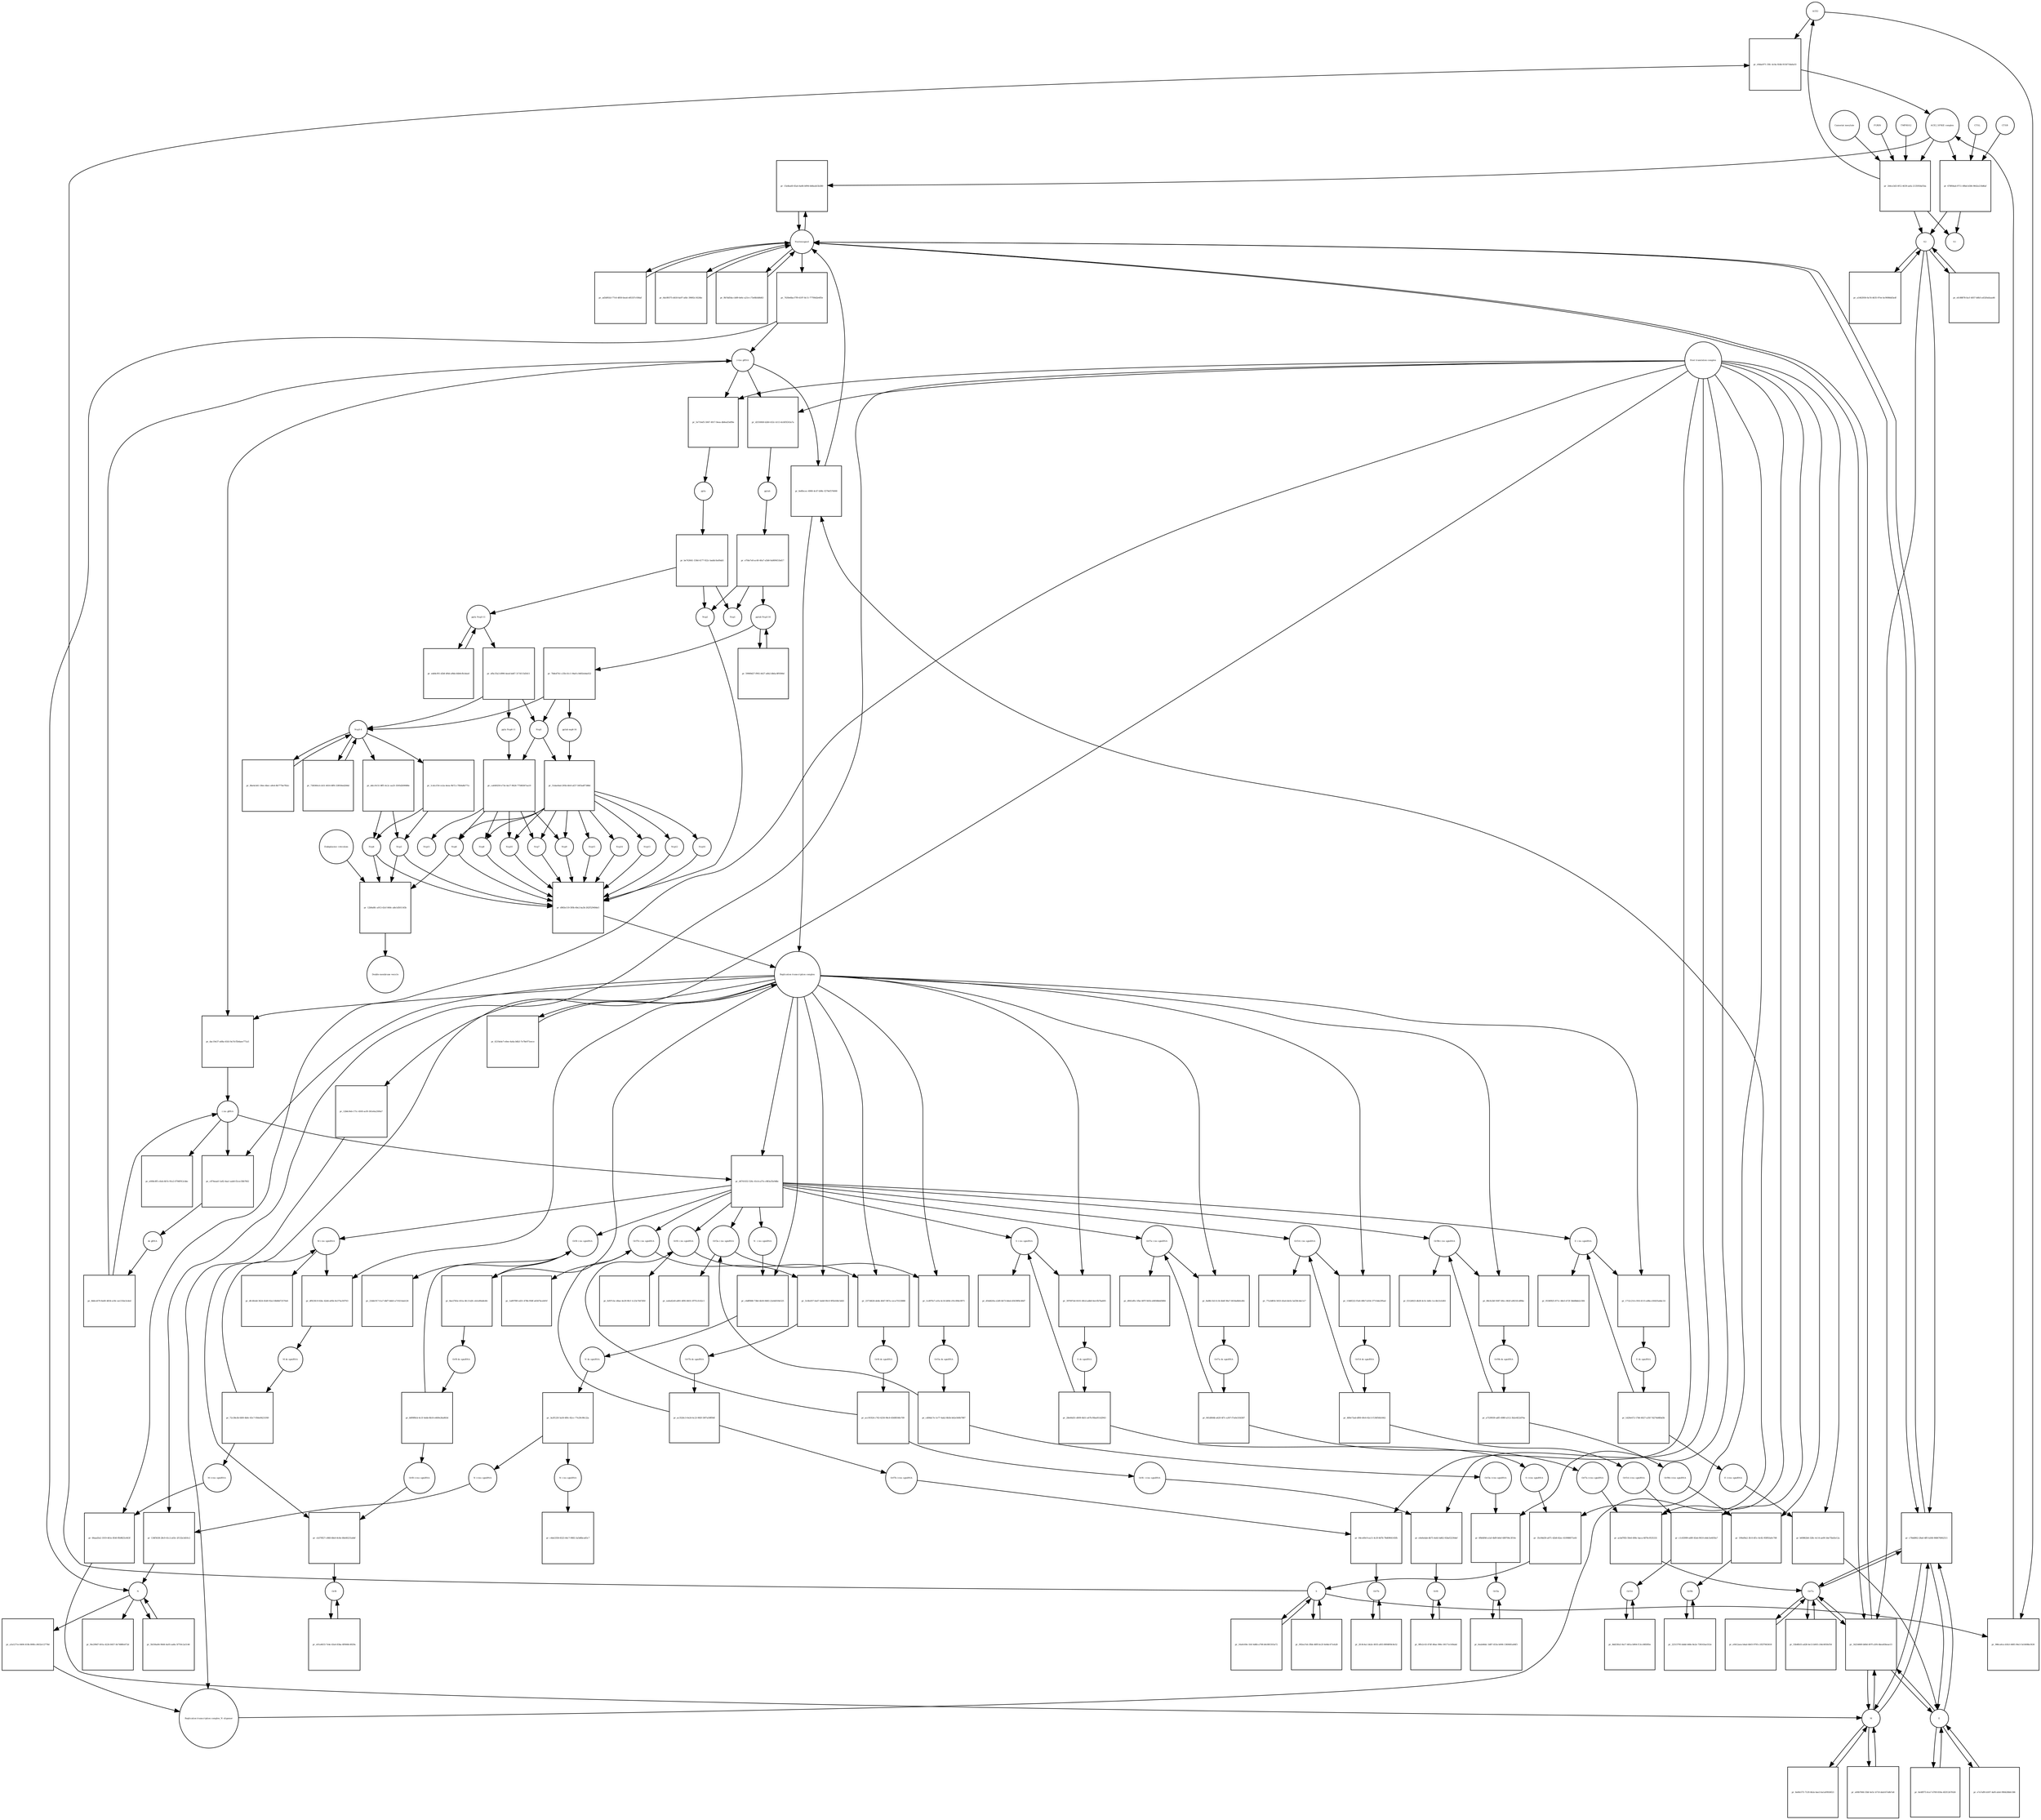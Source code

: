 strict digraph  {
ACE2 [annotation="", bipartite=0, cls=macromolecule, fontsize=4, label=ACE2, shape=circle];
"pr_e9dae971-35fc-4c0a-924b-9156718a6a53" [annotation="", bipartite=1, cls=process, fontsize=4, label="pr_e9dae971-35fc-4c0a-924b-9156718a6a53", shape=square];
"ACE2_SPIKE complex" [annotation="", bipartite=0, cls=complex, fontsize=4, label="ACE2_SPIKE complex", shape=circle];
S [annotation=urn_miriam_uniprot_P0DTC2, bipartite=0, cls=macromolecule, fontsize=4, label=S, shape=circle];
Nucleocapsid [annotation="urn_miriam_obo.go_GO%3A0019013", bipartite=0, cls=complex, fontsize=4, label=Nucleocapsid, shape=circle];
"pr_15e8ea6f-65a4-4a66-b994-6d6eafe5b380" [annotation="", bipartite=1, cls=process, fontsize=4, label="pr_15e8ea6f-65a4-4a66-b994-6d6eafe5b380", shape=square];
"pr_678f64ab-9711-49bd-b584-9642e218d6af" [annotation="", bipartite=1, cls=process, fontsize=4, label="pr_678f64ab-9711-49bd-b584-9642e218d6af", shape=square];
S2 [annotation=urn_miriam_interpro_IPR002552, bipartite=0, cls=macromolecule, fontsize=4, label=S2, shape=circle];
CTSB [annotation="", bipartite=0, cls=macromolecule, fontsize=4, label=CTSB, shape=circle];
CTSL [annotation="", bipartite=0, cls=macromolecule, fontsize=4, label=CTSL, shape=circle];
S1 [annotation=urn_miriam_interpro_IPR002551, bipartite=0, cls=macromolecule, fontsize=4, label=S1, shape=circle];
"pr_986ca6ca-b5b3-4485-94e3-5e5408bcf430" [annotation="", bipartite=1, cls=process, fontsize=4, label="pr_986ca6ca-b5b3-4485-94e3-5e5408bcf430", shape=square];
"pr_34254869-b68d-497f-a5f4-4bea83beae15" [annotation="", bipartite=1, cls=process, fontsize=4, label="pr_34254869-b68d-497f-a5f4-4bea83beae15", shape=square];
E [annotation=urn_miriam_uniprot_P0DTC4, bipartite=0, cls=macromolecule, fontsize=4, label=E, shape=circle];
M [annotation=urn_miriam_uniprot_P0DTC5, bipartite=0, cls=macromolecule, fontsize=4, label=M, shape=circle];
Orf7a [annotation=urn_miriam_uniprot_P0DTC7, bipartite=0, cls=macromolecule, fontsize=4, label=Orf7a, shape=circle];
"pr_7430e6ba-f7f9-4197-8c11-77700d2e6f5e" [annotation="", bipartite=1, cls=process, fontsize=4, label="pr_7430e6ba-f7f9-4197-8c11-77700d2e6f5e", shape=square];
"(+)ss gRNA" [annotation=urn_miriam_refseq_NC_045512, bipartite=0, cls="nucleic acid feature", fontsize=4, label="(+)ss gRNA", shape=circle];
N [annotation=urn_miriam_uniprot_P0DTC9, bipartite=0, cls="macromolecule multimer", fontsize=4, label=N, shape=circle];
"pr_ad3d91b3-77c6-4850-bea4-e85357c936af" [annotation="", bipartite=1, cls=process, fontsize=4, label="pr_ad3d91b3-77c6-4850-bea4-e85357c936af", shape=square];
"pr_6dc89375-d418-4a97-afdc-39692c1624bc" [annotation="", bipartite=1, cls=process, fontsize=4, label="pr_6dc89375-d418-4a97-afdc-39692c1624bc", shape=square];
"pr_f4e299d7-601a-4226-8457-0e7488fe472d" [annotation="", bipartite=1, cls=process, fontsize=4, label="pr_f4e299d7-601a-4226-8457-0e7488fe472d", shape=square];
"pr_5b556a84-90d4-4a05-aa8a-5f750c2a5146" [annotation="", bipartite=1, cls=process, fontsize=4, label="pr_5b556a84-90d4-4a05-aa8a-5f750c2a5146", shape=square];
"N (+)ss sgmRNA" [annotation=urn_miriam_ncbigene_43740575, bipartite=0, cls="nucleic acid feature", fontsize=4, label="N (+)ss sgmRNA", shape=circle];
"pr_134f5638-28c9-41c2-a03c-2f132e3d10c2" [annotation="", bipartite=1, cls=process, fontsize=4, label="pr_134f5638-28c9-41c2-a03c-2f132e3d10c2", shape=square];
"Host translation complex" [annotation="urn_miriam_obo.go_GO%3A0070992", bipartite=0, cls=complex, fontsize=4, label="Host translation complex", shape=circle];
"pr_9b7dd54a-cb89-4e6c-a21e-c73e8b5d8d43" [annotation="", bipartite=1, cls=process, fontsize=4, label="pr_9b7dd54a-cb89-4e6c-a21e-c73e8b5d8d43", shape=square];
"pr_244ce3d3-0f12-4639-aefa-2135950af1ba" [annotation="", bipartite=1, cls=process, fontsize=4, label="pr_244ce3d3-0f12-4639-aefa-2135950af1ba", shape=square];
FURIN [annotation="", bipartite=0, cls=macromolecule, fontsize=4, label=FURIN, shape=circle];
TMPRSS2 [annotation="", bipartite=0, cls=macromolecule, fontsize=4, label=TMPRSS2, shape=circle];
"Camostat mesylate" [annotation="urn_miriam_pubchem.compound_2536", bipartite=0, cls="simple chemical", fontsize=4, label="Camostat mesylate", shape=circle];
"pr_efc88878-facf-4057-b0b5-a4320afaaa46" [annotation="", bipartite=1, cls=process, fontsize=4, label="pr_efc88878-facf-4057-b0b5-a4320afaaa46", shape=square];
"Replication transcription complex_N oligomer" [annotation="", bipartite=0, cls=complex, fontsize=4, label="Replication transcription complex_N oligomer", shape=circle];
"pr_6e8fecec-4900-4c47-b98c-f279ef576000" [annotation="", bipartite=1, cls=process, fontsize=4, label="pr_6e8fecec-4900-4c47-b98c-f279ef576000", shape=square];
"Replication transcription complex" [annotation="", bipartite=0, cls=complex, fontsize=4, label="Replication transcription complex", shape=circle];
"pr_c78dd962-28a6-4fff-b268-968676062511" [annotation="", bipartite=1, cls=process, fontsize=4, label="pr_c78dd962-28a6-4fff-b268-968676062511", shape=square];
"pr_a1462936-0a7d-4635-97ee-bc9008dd3a4f" [annotation="", bipartite=1, cls=process, fontsize=4, label="pr_a1462936-0a7d-4635-97ee-bc9008dd3a4f", shape=square];
"pp1a Nsp3-11" [annotation=urn_miriam_uniprot_P0DTC1, bipartite=0, cls=macromolecule, fontsize=4, label="pp1a Nsp3-11", shape=circle];
"pr_efbc35a3-d990-4eed-bd47-317d115d3411" [annotation="", bipartite=1, cls=process, fontsize=4, label="pr_efbc35a3-d990-4eed-bd47-317d115d3411", shape=square];
"pp1a Nsp6-11" [annotation=urn_miriam_uniprot_P0DTC1, bipartite=0, cls=macromolecule, fontsize=4, label="pp1a Nsp6-11", shape=circle];
"Nsp3-4" [annotation="urn_miriam_ncbiprotein_YP_009725299|urn_miriam_ncbiprotein_YP_009725300", bipartite=0, cls=macromolecule, fontsize=4, label="Nsp3-4", shape=circle];
Nsp5 [annotation=urn_miriam_ncbiprotein_YP_009725301, bipartite=0, cls="macromolecule multimer", fontsize=4, label=Nsp5, shape=circle];
"Endoplasmic reticulum" [annotation="urn_miriam_obo.go_GO%3A0005783", bipartite=0, cls=complex, fontsize=4, label="Endoplasmic reticulum", shape=circle];
"pr_12b9a8fc-a913-43cf-840c-a8e1d501145b" [annotation="", bipartite=1, cls=process, fontsize=4, label="pr_12b9a8fc-a913-43cf-840c-a8e1d501145b", shape=square];
"Double-membrane vesicle" [annotation="urn_miriam_obo.go_GO%3A0039718", bipartite=0, cls=complex, fontsize=4, label="Double-membrane vesicle", shape=circle];
Nsp4 [annotation=urn_miriam_ncbiprotein_YP_009725300, bipartite=0, cls=macromolecule, fontsize=4, label=Nsp4, shape=circle];
Nsp3 [annotation=urn_miriam_ncbiprotein_YP_009725299, bipartite=0, cls=macromolecule, fontsize=4, label=Nsp3, shape=circle];
Nsp6 [annotation=urn_miriam_ncbiprotein_YP_009725302, bipartite=0, cls=macromolecule, fontsize=4, label=Nsp6, shape=circle];
"pr_edd4cf01-d2bf-4f6d-a9bb-64b9cfb1dea0" [annotation="", bipartite=1, cls=process, fontsize=4, label="pr_edd4cf01-d2bf-4f6d-a9bb-64b9cfb1dea0", shape=square];
"pr_8be4cb41-18ee-4bec-a9e4-8b777be7fb2c" [annotation="", bipartite=1, cls=process, fontsize=4, label="pr_8be4cb41-18ee-4bec-a9e4-8b777be7fb2c", shape=square];
"pp1ab Nsp3-16" [annotation=urn_miriam_uniprot_P0DTD1, bipartite=0, cls=macromolecule, fontsize=4, label="pp1ab Nsp3-16", shape=circle];
"pr_59969d27-f992-4427-a6b2-dbfac8f9306d" [annotation="", bipartite=1, cls=process, fontsize=4, label="pr_59969d27-f992-4427-a6b2-dbfac8f9306d", shape=square];
"pr_7b8e47b1-c25b-41c1-94a9-c9d02eb4a022" [annotation="", bipartite=1, cls=process, fontsize=4, label="pr_7b8e47b1-c25b-41c1-94a9-c9d02eb4a022", shape=square];
"pp1ab nsp6-16" [annotation=urn_miriam_uniprot_P0DTD1, bipartite=0, cls=macromolecule, fontsize=4, label="pp1ab nsp6-16", shape=circle];
"pr_8a6fe575-7129-4b2a-bae3-ba1af0926f23" [annotation="", bipartite=1, cls=process, fontsize=4, label="pr_8a6fe575-7129-4b2a-bae3-ba1af0926f23", shape=square];
"pr_6e4fff75-6ca7-4769-830a-4f2f12b7f426" [annotation="", bipartite=1, cls=process, fontsize=4, label="pr_6e4fff75-6ca7-4769-830a-4f2f12b7f426", shape=square];
"pr_092ea7eb-3fbb-48f9-bc2f-0e8dc471eb28" [annotation="", bipartite=1, cls=process, fontsize=4, label="pr_092ea7eb-3fbb-48f9-bc2f-0e8dc471eb28", shape=square];
"pr_a00b7066-55bf-4e5c-b710-dab167a8b7a8" [annotation="", bipartite=1, cls=process, fontsize=4, label="pr_a00b7066-55bf-4e5c-b710-dab167a8b7a8", shape=square];
"pr_e7a7aff6-b507-4af0-afa6-996428b0c586" [annotation="", bipartite=1, cls=process, fontsize=4, label="pr_e7a7aff6-b507-4af0-afa6-996428b0c586", shape=square];
"pr_16a0c69e-1fef-4d6b-a708-b0c881503a72" [annotation="", bipartite=1, cls=process, fontsize=4, label="pr_16a0c69e-1fef-4d6b-a708-b0c881503a72", shape=square];
"pr_e9412aea-b4ad-4b03-9795-c3f2f7663618" [annotation="", bipartite=1, cls=process, fontsize=4, label="pr_e9412aea-b4ad-4b03-9795-c3f2f7663618", shape=square];
Orf6 [annotation=urn_miriam_uniprot_P0DTC6, bipartite=0, cls=macromolecule, fontsize=4, label=Orf6, shape=circle];
"pr_9ffe2c43-47df-48ae-996c-00171e149abd" [annotation="", bipartite=1, cls=process, fontsize=4, label="pr_9ffe2c43-47df-48ae-996c-00171e149abd", shape=square];
Orf3a [annotation=urn_miriam_uniprot_P0DTC3, bipartite=0, cls=macromolecule, fontsize=4, label=Orf3a, shape=circle];
"pr_6eab46dc-3d87-453a-b006-1360681a84f3" [annotation="", bipartite=1, cls=process, fontsize=4, label="pr_6eab46dc-3d87-453a-b006-1360681a84f3", shape=square];
Orf8 [annotation=urn_miriam_uniprot_P0DTC8, bipartite=0, cls=macromolecule, fontsize=4, label=Orf8, shape=circle];
"pr_e01a4633-7e4e-43a4-83ba-4f9048c4929a" [annotation="", bipartite=1, cls=process, fontsize=4, label="pr_e01a4633-7e4e-43a4-83ba-4f9048c4929a", shape=square];
Orf9b [annotation=urn_miriam_uniprot_P0DTD2, bipartite=0, cls=macromolecule, fontsize=4, label=Orf9b, shape=circle];
"pr_22515795-bddd-448e-8e2e-738163ae552e" [annotation="", bipartite=1, cls=process, fontsize=4, label="pr_22515795-bddd-448e-8e2e-738163ae552e", shape=square];
Orf14 [annotation=urn_miriam_uniprot_P0DTD3, bipartite=0, cls=macromolecule, fontsize=4, label=Orf14, shape=circle];
"pr_8dd33fa5-9a17-481a-b904-f13cc885f85e" [annotation="", bipartite=1, cls=process, fontsize=4, label="pr_8dd33fa5-9a17-481a-b904-f13cc885f85e", shape=square];
Orf7b [annotation=urn_miriam_uniprot_P0DTD8, bipartite=0, cls=macromolecule, fontsize=4, label=Orf7b, shape=circle];
"pr_2fc8c4a1-bb2e-4935-af63-8894f69c8e52" [annotation="", bipartite=1, cls=process, fontsize=4, label="pr_2fc8c4a1-bb2e-4935-af63-8894f69c8e52", shape=square];
"pr_55b4fb55-ad28-4e13-b003-c9dc605fef54" [annotation="", bipartite=1, cls=process, fontsize=4, label="pr_55b4fb55-ad28-4e13-b003-c9dc605fef54", shape=square];
"M (+)ss sgmRNA" [annotation="", bipartite=0, cls="nucleic acid feature", fontsize=4, label="M (+)ss sgmRNA", shape=circle];
"pr_66aad3e2-1919-461e-854f-ffb9825c663f" [annotation="", bipartite=1, cls=process, fontsize=4, label="pr_66aad3e2-1919-461e-854f-ffb9825c663f", shape=square];
"E (+)ss sgmRNA" [annotation="", bipartite=0, cls="nucleic acid feature", fontsize=4, label="E (+)ss sgmRNA", shape=circle];
"pr_b69862b0-328c-4c14-ae09-3de75bd3e12a" [annotation="", bipartite=1, cls=process, fontsize=4, label="pr_b69862b0-328c-4c14-ae09-3de75bd3e12a", shape=square];
"S (+)ss sgmRNA" [annotation="", bipartite=0, cls="nucleic acid feature", fontsize=4, label="S (+)ss sgmRNA", shape=circle];
"pr_35c84d30-a871-42b8-82ec-610988071efd" [annotation="", bipartite=1, cls=process, fontsize=4, label="pr_35c84d30-a871-42b8-82ec-610988071efd", shape=square];
"Orf7a (+)ss sgmRNA" [annotation="", bipartite=0, cls="nucleic acid feature", fontsize=4, label="Orf7a (+)ss sgmRNA", shape=circle];
"pr_acbd7f83-59e6-496c-baca-4876c9535331" [annotation="", bipartite=1, cls=process, fontsize=4, label="pr_acbd7f83-59e6-496c-baca-4876c9535331", shape=square];
"Orf6  (+)ss sgmRNA" [annotation="", bipartite=0, cls="nucleic acid feature", fontsize=4, label="Orf6  (+)ss sgmRNA", shape=circle];
"pr_e4e6edab-db75-4eb5-bd62-92bef2230def" [annotation="", bipartite=1, cls=process, fontsize=4, label="pr_e4e6edab-db75-4eb5-bd62-92bef2230def", shape=square];
"Orf3a (+)ss sgmRNA" [annotation="", bipartite=0, cls="nucleic acid feature", fontsize=4, label="Orf3a (+)ss sgmRNA", shape=circle];
"pr_0fbfdf46-a1af-4bf9-b0ef-689706c3f10e" [annotation="", bipartite=1, cls=process, fontsize=4, label="pr_0fbfdf46-a1af-4bf9-b0ef-689706c3f10e", shape=square];
"Orf8 (+)ss sgmRNA" [annotation="", bipartite=0, cls="nucleic acid feature", fontsize=4, label="Orf8 (+)ss sgmRNA", shape=circle];
"pr_cb370f27-c868-48e0-8c8e-68e60231abbf" [annotation="", bipartite=1, cls=process, fontsize=4, label="pr_cb370f27-c868-48e0-8c8e-68e60231abbf", shape=square];
"Orf9b (+)ss sgmRNA" [annotation="", bipartite=0, cls="nucleic acid feature", fontsize=4, label="Orf9b (+)ss sgmRNA", shape=circle];
"pr_190ef8e2-3fc0-4f1c-8c82-95ff83a0c708" [annotation="", bipartite=1, cls=process, fontsize=4, label="pr_190ef8e2-3fc0-4f1c-8c82-95ff83a0c708", shape=square];
"Orf14 (+)ss sgmRNA" [annotation="", bipartite=0, cls="nucleic acid feature", fontsize=4, label="Orf14 (+)ss sgmRNA", shape=circle];
"pr_c1c83999-ed9f-45eb-9610-e6dc5e405fa7" [annotation="", bipartite=1, cls=process, fontsize=4, label="pr_c1c83999-ed9f-45eb-9610-e6dc5e405fa7", shape=square];
"Orf7b (+)ss sgmRNA" [annotation="", bipartite=0, cls="nucleic acid feature", fontsize=4, label="Orf7b (+)ss sgmRNA", shape=circle];
"pr_04ce49c9-ea11-4c3f-8d7b-78d6964145fb" [annotation="", bipartite=1, cls=process, fontsize=4, label="pr_04ce49c9-ea11-4c3f-8d7b-78d6964145fb", shape=square];
"(-)ss gRNA" [annotation=urn_miriam_refseq_NC_045512, bipartite=0, cls="nucleic acid feature", fontsize=4, label="(-)ss gRNA", shape=circle];
"pr_e008c8f5-c6eb-4b7e-91e2-0794f912cbbc" [annotation="", bipartite=1, cls=process, fontsize=4, label="pr_e008c8f5-c6eb-4b7e-91e2-0794f912cbbc", shape=square];
"pr_a3a1271e-6406-410b-800b-c8632e12778d" [annotation="", bipartite=1, cls=process, fontsize=4, label="pr_a3a1271e-6406-410b-800b-c8632e12778d", shape=square];
"pr_dac19e37-a68a-41b5-9a7d-f5b4aee771a5" [annotation="", bipartite=1, cls=process, fontsize=4, label="pr_dac19e37-a68a-41b5-9a7d-f5b4aee771a5", shape=square];
"M (-)ss sgmRNA" [annotation=urn_miriam_ncbigene_43740571, bipartite=0, cls="nucleic acid feature", fontsize=4, label="M (-)ss sgmRNA", shape=circle];
"pr_dfc4fedd-3624-45d0-92a3-8b68d72570e6" [annotation="", bipartite=1, cls=process, fontsize=4, label="pr_dfc4fedd-3624-45d0-92a3-8b68d72570e6", shape=square];
"E (-)ss sgmRNA" [annotation=urn_miriam_ncbigene_43740570, bipartite=0, cls="nucleic acid feature", fontsize=4, label="E (-)ss sgmRNA", shape=circle];
"pr_0536f825-871c-48e5-b72f-3bb8bbb2c584" [annotation="", bipartite=1, cls=process, fontsize=4, label="pr_0536f825-871c-48e5-b72f-3bb8bbb2c584", shape=square];
"S (-)ss sgmRNA" [annotation="", bipartite=0, cls="nucleic acid feature", fontsize=4, label="S (-)ss sgmRNA", shape=circle];
"pr_d54d420a-e2d9-4b73-b6ed-d5639f8c48d7" [annotation="", bipartite=1, cls=process, fontsize=4, label="pr_d54d420a-e2d9-4b73-b6ed-d5639f8c48d7", shape=square];
"Orf7a (-)ss sgmRNA" [annotation="", bipartite=0, cls="nucleic acid feature", fontsize=4, label="Orf7a (-)ss sgmRNA", shape=circle];
"pr_d941effe-1fbe-487f-9d1b-e6858b6d5884" [annotation="", bipartite=1, cls=process, fontsize=4, label="pr_d941effe-1fbe-487f-9d1b-e6858b6d5884", shape=square];
"Orf6 (-)ss sgmRNA" [annotation="", bipartite=0, cls="nucleic acid feature", fontsize=4, label="Orf6 (-)ss sgmRNA", shape=circle];
"pr_fef07cbc-d0ae-4e29-9fcf-1c23e7447d50" [annotation="", bipartite=1, cls=process, fontsize=4, label="pr_fef07cbc-d0ae-4e29-9fcf-1c23e7447d50", shape=square];
"Orf3a (-)ss sgmRNA" [annotation="", bipartite=0, cls="nucleic acid feature", fontsize=4, label="Orf3a (-)ss sgmRNA", shape=circle];
"pr_ea6a42e8-a801-4f85-8455-3f7f1cfc62c1" [annotation="", bipartite=1, cls=process, fontsize=4, label="pr_ea6a42e8-a801-4f85-8455-3f7f1cfc62c1", shape=square];
"Orf8 (-)ss sgmRNA" [annotation="", bipartite=0, cls="nucleic acid feature", fontsize=4, label="Orf8 (-)ss sgmRNA", shape=circle];
"pr_23ddc917-fca7-4bf7-bbb5-a719214ab126" [annotation="", bipartite=1, cls=process, fontsize=4, label="pr_23ddc917-fca7-4bf7-bbb5-a719214ab126", shape=square];
"Orf9b (-)ss sgmRNA" [annotation="", bipartite=0, cls="nucleic acid feature", fontsize=4, label="Orf9b (-)ss sgmRNA", shape=circle];
"pr_f212d023-db28-4c5c-b4fe-1cc4b13cb361" [annotation="", bipartite=1, cls=process, fontsize=4, label="pr_f212d023-db28-4c5c-b4fe-1cc4b13cb361", shape=square];
"Orf14 (-)ss sgmRNA" [annotation="", bipartite=0, cls="nucleic acid feature", fontsize=4, label="Orf14 (-)ss sgmRNA", shape=circle];
"pr_77a3d854-5833-43a4-bb1b-5af28c4dc1e7" [annotation="", bipartite=1, cls=process, fontsize=4, label="pr_77a3d854-5833-43a4-bb1b-5af28c4dc1e7", shape=square];
"Orf7b (-)ss sgmRNA" [annotation="", bipartite=0, cls="nucleic acid feature", fontsize=4, label="Orf7b (-)ss sgmRNA", shape=circle];
"pr_1a897f8f-ed31-478b-958f-a8347bceb91f" [annotation="", bipartite=1, cls=process, fontsize=4, label="pr_1a897f8f-ed31-478b-958f-a8347bceb91f", shape=square];
"pr_c874eaa0-1a82-4aa1-aab0-f2cec58b7062" [annotation="", bipartite=1, cls=process, fontsize=4, label="pr_c874eaa0-1a82-4aa1-aab0-f2cec58b7062", shape=square];
"ds gRNA" [annotation=urn_miriam_refseq_NC_045512, bipartite=0, cls="nucleic acid feature", fontsize=4, label="ds gRNA", shape=circle];
"pr_df923fc9-02bc-42d4-a85b-0e375a35f763" [annotation="", bipartite=1, cls=process, fontsize=4, label="pr_df923fc9-02bc-42d4-a85b-0e375a35f763", shape=square];
"M ds sgmRNA" [annotation="", bipartite=0, cls="nucleic acid feature", fontsize=4, label="M ds sgmRNA", shape=circle];
"pr_1712c214-c916-4115-a08a-e56435abbc14" [annotation="", bipartite=1, cls=process, fontsize=4, label="pr_1712c214-c916-4115-a08a-e56435abbc14", shape=square];
"E ds sgmRNA" [annotation="", bipartite=0, cls="nucleic acid feature", fontsize=4, label="E ds sgmRNA", shape=circle];
"pr_397697a6-8101-49cd-adb8-0ee1fb7ba605" [annotation="", bipartite=1, cls=process, fontsize=4, label="pr_397697a6-8101-49cd-adb8-0ee1fb7ba605", shape=square];
"S ds sgmRNA" [annotation="", bipartite=0, cls="nucleic acid feature", fontsize=4, label="S ds sgmRNA", shape=circle];
"pr_8a88c1b3-fc34-4b4f-96e7-6034a8b0cd0c" [annotation="", bipartite=1, cls=process, fontsize=4, label="pr_8a88c1b3-fc34-4b4f-96e7-6034a8b0cd0c", shape=square];
"Orf7a ds sgmRNA" [annotation="", bipartite=0, cls="nucleic acid feature", fontsize=4, label="Orf7a ds sgmRNA", shape=circle];
"pr_23734626-de8e-4647-967a-ceca75533888" [annotation="", bipartite=1, cls=process, fontsize=4, label="pr_23734626-de8e-4647-967a-ceca75533888", shape=square];
"Orf6 ds sgmRNA" [annotation="", bipartite=0, cls="nucleic acid feature", fontsize=4, label="Orf6 ds sgmRNA", shape=circle];
"pr_1cd97fe7-a1fa-4c16-bf64-c91c094c0971" [annotation="", bipartite=1, cls=process, fontsize=4, label="pr_1cd97fe7-a1fa-4c16-bf64-c91c094c0971", shape=square];
"Orf3a ds sgmRNA" [annotation="", bipartite=0, cls="nucleic acid feature", fontsize=4, label="Orf3a ds sgmRNA", shape=circle];
"pr_8ae27b5e-451a-4fc3-b2fc-eb1e80a8e4fc" [annotation="", bipartite=1, cls=process, fontsize=4, label="pr_8ae27b5e-451a-4fc3-b2fc-eb1e80a8e4fc", shape=square];
"Orf8 ds sgmRNA" [annotation="", bipartite=0, cls="nucleic acid feature", fontsize=4, label="Orf8 ds sgmRNA", shape=circle];
"pr_88cfe2bf-9387-49cc-862f-a9631fcdf8bc" [annotation="", bipartite=1, cls=process, fontsize=4, label="pr_88cfe2bf-9387-49cc-862f-a9631fcdf8bc", shape=square];
"Orf9b ds sgmRNA" [annotation="", bipartite=0, cls="nucleic acid feature", fontsize=4, label="Orf9b ds sgmRNA", shape=circle];
"pr_1546f222-f5e6-49b7-b354-377c6de295ad" [annotation="", bipartite=1, cls=process, fontsize=4, label="pr_1546f222-f5e6-49b7-b354-377c6de295ad", shape=square];
"Orf14 ds sgmRNA" [annotation="", bipartite=0, cls="nucleic acid feature", fontsize=4, label="Orf14 ds sgmRNA", shape=circle];
"pr_3c4fa937-6a67-4eb8-90c0-9f5b168c5d43" [annotation="", bipartite=1, cls=process, fontsize=4, label="pr_3c4fa937-6a67-4eb8-90c0-9f5b168c5d43", shape=square];
"Orf7b ds sgmRNA" [annotation="", bipartite=0, cls="nucleic acid feature", fontsize=4, label="Orf7b ds sgmRNA", shape=circle];
"pr_8ddce670-8a60-4834-a18c-ea131be3cded" [annotation="", bipartite=1, cls=process, fontsize=4, label="pr_8ddce670-8a60-4834-a18c-ea131be3cded", shape=square];
"pr_72c38e3b-fd00-4b0c-83c7-956e06231f49" [annotation="", bipartite=1, cls=process, fontsize=4, label="pr_72c38e3b-fd00-4b0c-83c7-956e06231f49", shape=square];
"pr_1d20e472-17b6-4027-a35f-7d274d4fbd3b" [annotation="", bipartite=1, cls=process, fontsize=4, label="pr_1d20e472-17b6-4027-a35f-7d274d4fbd3b", shape=square];
"pr_28e66d31-d009-4b51-a67b-f6ba051d2943" [annotation="", bipartite=1, cls=process, fontsize=4, label="pr_28e66d31-d009-4b51-a67b-f6ba051d2943", shape=square];
"pr_061d844b-a620-4f7c-a307-f7a0e31fd387" [annotation="", bipartite=1, cls=process, fontsize=4, label="pr_061d844b-a620-4f7c-a307-f7a0e31fd387", shape=square];
"pr_acc91924-c743-4250-96c8-4568934fe709" [annotation="", bipartite=1, cls=process, fontsize=4, label="pr_acc91924-c743-4250-96c8-4568934fe709", shape=square];
"pr_cd04dc7e-1e77-4ab2-8b5b-b62e560b7987" [annotation="", bipartite=1, cls=process, fontsize=4, label="pr_cd04dc7e-1e77-4ab2-8b5b-b62e560b7987", shape=square];
"pr_b899f8cb-4c1f-4ebb-8b16-e669e26a863d" [annotation="", bipartite=1, cls=process, fontsize=4, label="pr_b899f8cb-4c1f-4ebb-8b16-e669e26a863d", shape=square];
"pr_a7539939-adf5-4980-a512-3b2e4f22d76a" [annotation="", bipartite=1, cls=process, fontsize=4, label="pr_a7539939-adf5-4980-a512-3b2e4f22d76a", shape=square];
"pr_480e73ad-df00-49c6-82c5-f136f56b1662" [annotation="", bipartite=1, cls=process, fontsize=4, label="pr_480e73ad-df00-49c6-82c5-f136f56b1662", shape=square];
"pr_ac3526c3-0e24-4c23-983f-59f7a59ff84f" [annotation="", bipartite=1, cls=process, fontsize=4, label="pr_ac3526c3-0e24-4c23-983f-59f7a59ff84f", shape=square];
"N  (-)ss sgmRNA" [annotation=urn_miriam_ncbigene_43740575, bipartite=0, cls="nucleic acid feature", fontsize=4, label="N  (-)ss sgmRNA", shape=circle];
"pr_c6dff888-73b6-4b50-8483-22e6d559e525" [annotation="", bipartite=1, cls=process, fontsize=4, label="pr_c6dff888-73b6-4b50-8483-22e6d559e525", shape=square];
"N ds sgmRNA" [annotation="", bipartite=0, cls="nucleic acid feature", fontsize=4, label="N ds sgmRNA", shape=circle];
"pr_3a3f125f-5a50-4f0c-82cc-77e29c98c22a" [annotation="", bipartite=1, cls=process, fontsize=4, label="pr_3a3f125f-5a50-4f0c-82cc-77e29c98c22a", shape=square];
"N (-)ss sgmRNA" [annotation="", bipartite=0, cls="nucleic acid feature", fontsize=4, label="N (-)ss sgmRNA", shape=circle];
pp1ab [annotation=urn_miriam_uniprot_P0DTD1, bipartite=0, cls=macromolecule, fontsize=4, label=pp1ab, shape=circle];
"pr_e7fde7e8-ac40-40a7-a5b8-0a869451bd17" [annotation="", bipartite=1, cls=process, fontsize=4, label="pr_e7fde7e8-ac40-40a7-a5b8-0a869451bd17", shape=square];
Nsp2 [annotation=urn_miriam_ncbiprotein_YP_009725298, bipartite=0, cls=macromolecule, fontsize=4, label=Nsp2, shape=circle];
Nsp1 [annotation=urn_miriam_ncbiprotein_YP_009725297, bipartite=0, cls=macromolecule, fontsize=4, label=Nsp1, shape=circle];
pp1a [annotation=urn_miriam_uniprot_P0DTC1, bipartite=0, cls=macromolecule, fontsize=4, label=pp1a, shape=circle];
"pr_be743641-158d-4177-922c-baddc0a49ab5" [annotation="", bipartite=1, cls=process, fontsize=4, label="pr_be743641-158d-4177-922c-baddc0a49ab5", shape=square];
"pr_738360cd-cb51-4016-8ff6-33f056ed266d" [annotation="", bipartite=1, cls=process, fontsize=4, label="pr_738360cd-cb51-4016-8ff6-33f056ed266d", shape=square];
"pr_ddcc9c51-8ff5-4c2c-aa25-3595d269088e" [annotation="", bipartite=1, cls=process, fontsize=4, label="pr_ddcc9c51-8ff5-4c2c-aa25-3595d269088e", shape=square];
"pr_1cdccf16-ce2a-4eea-9b72-c7fb9a8b771c" [annotation="", bipartite=1, cls=process, fontsize=4, label="pr_1cdccf16-ce2a-4eea-9b72-c7fb9a8b771c", shape=square];
"pr_ca649259-e73e-4a17-9626-77588367aa19" [annotation="", bipartite=1, cls=process, fontsize=4, label="pr_ca649259-e73e-4a17-9626-77588367aa19", shape=square];
Nsp7 [annotation=urn_miriam_ncbiprotein_YP_009725303, bipartite=0, cls=macromolecule, fontsize=4, label=Nsp7, shape=circle];
Nsp8 [annotation=urn_miriam_ncbiprotein_YP_009725304, bipartite=0, cls=macromolecule, fontsize=4, label=Nsp8, shape=circle];
Nsp9 [annotation=urn_miriam_ncbiprotein_YP_009725305, bipartite=0, cls=macromolecule, fontsize=4, label=Nsp9, shape=circle];
Nsp10 [annotation=urn_miriam_ncbiprotein_YP_009725306, bipartite=0, cls=macromolecule, fontsize=4, label=Nsp10, shape=circle];
Nsp11 [annotation=urn_miriam_ncbiprotein_YP_009725312, bipartite=0, cls=macromolecule, fontsize=4, label=Nsp11, shape=circle];
"pr_51dae0ad-295b-4fe0-af27-50f3adf7388d" [annotation="", bipartite=1, cls=process, fontsize=4, label="pr_51dae0ad-295b-4fe0-af27-50f3adf7388d", shape=square];
Nsp13 [annotation=urn_miriam_ncbiprotein_YP_009725308, bipartite=0, cls=macromolecule, fontsize=4, label=Nsp13, shape=circle];
Nsp12 [annotation=urn_miriam_ncbiprotein_YP_009725307, bipartite=0, cls=macromolecule, fontsize=4, label=Nsp12, shape=circle];
Nsp16 [annotation=urn_miriam_ncbiprotein_YP_009725311, bipartite=0, cls=macromolecule, fontsize=4, label=Nsp16, shape=circle];
Nsp15 [annotation=urn_miriam_ncbiprotein_YP_009725310, bipartite=0, cls=macromolecule, fontsize=4, label=Nsp15, shape=circle];
Nsp14 [annotation=urn_miriam_ncbiprotein_YP_009725309, bipartite=0, cls=macromolecule, fontsize=4, label=Nsp14, shape=circle];
"pr_d983e119-5f0b-40e2-ba3b-262f52949de5" [annotation="", bipartite=1, cls=process, fontsize=4, label="pr_d983e119-5f0b-40e2-ba3b-262f52949de5", shape=square];
"pr_5e716ef5-5847-4917-9eea-db8eaf3eff8e" [annotation="", bipartite=1, cls=process, fontsize=4, label="pr_5e716ef5-5847-4917-9eea-db8eaf3eff8e", shape=square];
"pr_d2550fd0-b2b0-432c-b113-dcbf5f243a7a" [annotation="", bipartite=1, cls=process, fontsize=4, label="pr_d2550fd0-b2b0-432c-b113-dcbf5f243a7a", shape=square];
"pr_c4de3358-8323-44c7-9083-3a5d6bca83c7" [annotation="", bipartite=1, cls=process, fontsize=4, label="pr_c4de3358-8323-44c7-9083-3a5d6bca83c7", shape=square];
"pr_6219a4e7-e0ee-4a6a-b6b3-7e78e971eece" [annotation="", bipartite=1, cls=process, fontsize=4, label="pr_6219a4e7-e0ee-4a6a-b6b3-7e78e971eece", shape=square];
"pr_12b6c9eb-171c-4505-acf0-361e6a2300a7" [annotation="", bipartite=1, cls=process, fontsize=4, label="pr_12b6c9eb-171c-4505-acf0-361e6a2300a7", shape=square];
"pr_d4741632-526c-41cb-a37e-c883a35e9dbc" [annotation="", bipartite=1, cls=process, fontsize=4, label="pr_d4741632-526c-41cb-a37e-c883a35e9dbc", shape=square];
ACE2 -> "pr_e9dae971-35fc-4c0a-924b-9156718a6a53"  [annotation="", interaction_type=consumption];
ACE2 -> "pr_986ca6ca-b5b3-4485-94e3-5e5408bcf430"  [annotation="", interaction_type=consumption];
"pr_e9dae971-35fc-4c0a-924b-9156718a6a53" -> "ACE2_SPIKE complex"  [annotation="", interaction_type=production];
"ACE2_SPIKE complex" -> "pr_15e8ea6f-65a4-4a66-b994-6d6eafe5b380"  [annotation="urn_miriam_pubmed_32142651|urn_miriam_pubmed_32094589|urn_miriam_taxonomy_2697049", interaction_type=stimulation];
"ACE2_SPIKE complex" -> "pr_678f64ab-9711-49bd-b584-9642e218d6af"  [annotation="", interaction_type=consumption];
"ACE2_SPIKE complex" -> "pr_244ce3d3-0f12-4639-aefa-2135950af1ba"  [annotation="", interaction_type=consumption];
S -> "pr_e9dae971-35fc-4c0a-924b-9156718a6a53"  [annotation="", interaction_type=consumption];
S -> "pr_986ca6ca-b5b3-4485-94e3-5e5408bcf430"  [annotation="", interaction_type=consumption];
S -> "pr_092ea7eb-3fbb-48f9-bc2f-0e8dc471eb28"  [annotation="", interaction_type=consumption];
S -> "pr_16a0c69e-1fef-4d6b-a708-b0c881503a72"  [annotation="", interaction_type=consumption];
Nucleocapsid -> "pr_15e8ea6f-65a4-4a66-b994-6d6eafe5b380"  [annotation="", interaction_type=consumption];
Nucleocapsid -> "pr_34254869-b68d-497f-a5f4-4bea83beae15"  [annotation="", interaction_type=consumption];
Nucleocapsid -> "pr_7430e6ba-f7f9-4197-8c11-77700d2e6f5e"  [annotation="", interaction_type=consumption];
Nucleocapsid -> "pr_ad3d91b3-77c6-4850-bea4-e85357c936af"  [annotation="", interaction_type=consumption];
Nucleocapsid -> "pr_6dc89375-d418-4a97-afdc-39692c1624bc"  [annotation="", interaction_type=consumption];
Nucleocapsid -> "pr_9b7dd54a-cb89-4e6c-a21e-c73e8b5d8d43"  [annotation="", interaction_type=consumption];
Nucleocapsid -> "pr_c78dd962-28a6-4fff-b268-968676062511"  [annotation="", interaction_type=consumption];
"pr_15e8ea6f-65a4-4a66-b994-6d6eafe5b380" -> Nucleocapsid  [annotation="", interaction_type=production];
"pr_678f64ab-9711-49bd-b584-9642e218d6af" -> S2  [annotation="", interaction_type=production];
"pr_678f64ab-9711-49bd-b584-9642e218d6af" -> S1  [annotation="", interaction_type=production];
S2 -> "pr_34254869-b68d-497f-a5f4-4bea83beae15"  [annotation="urn_miriam_pubmed_32142651|urn_miriam_pubmed_32094589|urn_miriam_pubmed_32047258|urn_miriam_taxonomy_2697049", interaction_type=stimulation];
S2 -> "pr_efc88878-facf-4057-b0b5-a4320afaaa46"  [annotation="", interaction_type=consumption];
S2 -> "pr_c78dd962-28a6-4fff-b268-968676062511"  [annotation="urn_miriam_pubmed_32142651|urn_miriam_pubmed_32047258|urn_miriam_taxonomy_2697049", interaction_type=stimulation];
S2 -> "pr_a1462936-0a7d-4635-97ee-bc9008dd3a4f"  [annotation="", interaction_type=consumption];
CTSB -> "pr_678f64ab-9711-49bd-b584-9642e218d6af"  [annotation="urn_miriam_pubmed_32142651|urn_miriam_taxonomy_2697049", interaction_type=catalysis];
CTSL -> "pr_678f64ab-9711-49bd-b584-9642e218d6af"  [annotation="urn_miriam_pubmed_32142651|urn_miriam_taxonomy_2697049", interaction_type=catalysis];
"pr_986ca6ca-b5b3-4485-94e3-5e5408bcf430" -> "ACE2_SPIKE complex"  [annotation="", interaction_type=production];
"pr_34254869-b68d-497f-a5f4-4bea83beae15" -> Nucleocapsid  [annotation="", interaction_type=production];
"pr_34254869-b68d-497f-a5f4-4bea83beae15" -> E  [annotation="", interaction_type=production];
"pr_34254869-b68d-497f-a5f4-4bea83beae15" -> M  [annotation="", interaction_type=production];
"pr_34254869-b68d-497f-a5f4-4bea83beae15" -> Orf7a  [annotation="", interaction_type=production];
E -> "pr_34254869-b68d-497f-a5f4-4bea83beae15"  [annotation="", interaction_type=consumption];
E -> "pr_c78dd962-28a6-4fff-b268-968676062511"  [annotation="", interaction_type=consumption];
E -> "pr_6e4fff75-6ca7-4769-830a-4f2f12b7f426"  [annotation="", interaction_type=consumption];
E -> "pr_e7a7aff6-b507-4af0-afa6-996428b0c586"  [annotation="", interaction_type=consumption];
M -> "pr_34254869-b68d-497f-a5f4-4bea83beae15"  [annotation="", interaction_type=consumption];
M -> "pr_c78dd962-28a6-4fff-b268-968676062511"  [annotation="", interaction_type=consumption];
M -> "pr_8a6fe575-7129-4b2a-bae3-ba1af0926f23"  [annotation="", interaction_type=consumption];
M -> "pr_a00b7066-55bf-4e5c-b710-dab167a8b7a8"  [annotation="", interaction_type=consumption];
Orf7a -> "pr_34254869-b68d-497f-a5f4-4bea83beae15"  [annotation="", interaction_type=consumption];
Orf7a -> "pr_c78dd962-28a6-4fff-b268-968676062511"  [annotation="", interaction_type=consumption];
Orf7a -> "pr_e9412aea-b4ad-4b03-9795-c3f2f7663618"  [annotation="", interaction_type=consumption];
Orf7a -> "pr_55b4fb55-ad28-4e13-b003-c9dc605fef54"  [annotation="", interaction_type=consumption];
"pr_7430e6ba-f7f9-4197-8c11-77700d2e6f5e" -> "(+)ss gRNA"  [annotation="", interaction_type=production];
"pr_7430e6ba-f7f9-4197-8c11-77700d2e6f5e" -> N  [annotation="", interaction_type=production];
"(+)ss gRNA" -> "pr_6e8fecec-4900-4c47-b98c-f279ef576000"  [annotation="", interaction_type=consumption];
"(+)ss gRNA" -> "pr_dac19e37-a68a-41b5-9a7d-f5b4aee771a5"  [annotation="", interaction_type=consumption];
"(+)ss gRNA" -> "pr_5e716ef5-5847-4917-9eea-db8eaf3eff8e"  [annotation="", interaction_type=consumption];
"(+)ss gRNA" -> "pr_d2550fd0-b2b0-432c-b113-dcbf5f243a7a"  [annotation="", interaction_type=consumption];
N -> "pr_f4e299d7-601a-4226-8457-0e7488fe472d"  [annotation="", interaction_type=consumption];
N -> "pr_5b556a84-90d4-4a05-aa8a-5f750c2a5146"  [annotation="", interaction_type=consumption];
N -> "pr_a3a1271e-6406-410b-800b-c8632e12778d"  [annotation="", interaction_type=consumption];
"pr_ad3d91b3-77c6-4850-bea4-e85357c936af" -> Nucleocapsid  [annotation="", interaction_type=production];
"pr_6dc89375-d418-4a97-afdc-39692c1624bc" -> Nucleocapsid  [annotation="", interaction_type=production];
"pr_5b556a84-90d4-4a05-aa8a-5f750c2a5146" -> N  [annotation="", interaction_type=production];
"N (+)ss sgmRNA" -> "pr_134f5638-28c9-41c2-a03c-2f132e3d10c2"  [annotation="", interaction_type=consumption];
"pr_134f5638-28c9-41c2-a03c-2f132e3d10c2" -> N  [annotation="", interaction_type=production];
"Host translation complex" -> "pr_134f5638-28c9-41c2-a03c-2f132e3d10c2"  [annotation="", interaction_type="necessary stimulation"];
"Host translation complex" -> "pr_66aad3e2-1919-461e-854f-ffb9825c663f"  [annotation="urn_miriam_pubmed_31226023|urn_miriam_pubmed_27712623", interaction_type="necessary stimulation"];
"Host translation complex" -> "pr_b69862b0-328c-4c14-ae09-3de75bd3e12a"  [annotation="urn_miriam_pubmed_31226023|urn_miriam_pubmed_27712623", interaction_type="necessary stimulation"];
"Host translation complex" -> "pr_35c84d30-a871-42b8-82ec-610988071efd"  [annotation="urn_miriam_pubmed_31226023|urn_miriam_pubmed_27712623", interaction_type="necessary stimulation"];
"Host translation complex" -> "pr_acbd7f83-59e6-496c-baca-4876c9535331"  [annotation="urn_miriam_pubmed_31226023|urn_miriam_pubmed_27712623", interaction_type="necessary stimulation"];
"Host translation complex" -> "pr_e4e6edab-db75-4eb5-bd62-92bef2230def"  [annotation="urn_miriam_pubmed_31226023|urn_miriam_pubmed_27712623", interaction_type="necessary stimulation"];
"Host translation complex" -> "pr_0fbfdf46-a1af-4bf9-b0ef-689706c3f10e"  [annotation="urn_miriam_pubmed_31226023|urn_miriam_pubmed_27712623", interaction_type="necessary stimulation"];
"Host translation complex" -> "pr_cb370f27-c868-48e0-8c8e-68e60231abbf"  [annotation="urn_miriam_pubmed_31226023|urn_miriam_pubmed_27712623", interaction_type="necessary stimulation"];
"Host translation complex" -> "pr_190ef8e2-3fc0-4f1c-8c82-95ff83a0c708"  [annotation="urn_miriam_pubmed_31226023|urn_miriam_pubmed_27712623", interaction_type="necessary stimulation"];
"Host translation complex" -> "pr_c1c83999-ed9f-45eb-9610-e6dc5e405fa7"  [annotation="urn_miriam_pubmed_31226023|urn_miriam_pubmed_27712623", interaction_type="necessary stimulation"];
"Host translation complex" -> "pr_04ce49c9-ea11-4c3f-8d7b-78d6964145fb"  [annotation="urn_miriam_pubmed_31226023|urn_miriam_pubmed_27712623", interaction_type="necessary stimulation"];
"Host translation complex" -> "pr_5e716ef5-5847-4917-9eea-db8eaf3eff8e"  [annotation="urn_miriam_pubmed_31226023|urn_miriam_pubmed_27712623", interaction_type="necessary stimulation"];
"Host translation complex" -> "pr_d2550fd0-b2b0-432c-b113-dcbf5f243a7a"  [annotation="urn_miriam_pubmed_31226023|urn_miriam_pubmed_27712623", interaction_type="necessary stimulation"];
"pr_9b7dd54a-cb89-4e6c-a21e-c73e8b5d8d43" -> Nucleocapsid  [annotation="", interaction_type=production];
"pr_244ce3d3-0f12-4639-aefa-2135950af1ba" -> S2  [annotation="", interaction_type=production];
"pr_244ce3d3-0f12-4639-aefa-2135950af1ba" -> ACE2  [annotation="", interaction_type=production];
"pr_244ce3d3-0f12-4639-aefa-2135950af1ba" -> S1  [annotation="", interaction_type=production];
FURIN -> "pr_244ce3d3-0f12-4639-aefa-2135950af1ba"  [annotation="urn_miriam_pubmed_32142651|urn_miriam_pubmed_32362314|urn_miriam_taxonomy_2697049", interaction_type=catalysis];
TMPRSS2 -> "pr_244ce3d3-0f12-4639-aefa-2135950af1ba"  [annotation="urn_miriam_pubmed_32142651|urn_miriam_pubmed_32362314|urn_miriam_taxonomy_2697049", interaction_type=catalysis];
"Camostat mesylate" -> "pr_244ce3d3-0f12-4639-aefa-2135950af1ba"  [annotation="urn_miriam_pubmed_32142651|urn_miriam_pubmed_32362314|urn_miriam_taxonomy_2697049", interaction_type=inhibition];
"pr_efc88878-facf-4057-b0b5-a4320afaaa46" -> S2  [annotation="", interaction_type=production];
"Replication transcription complex_N oligomer" -> "pr_6e8fecec-4900-4c47-b98c-f279ef576000"  [annotation="", interaction_type=consumption];
"pr_6e8fecec-4900-4c47-b98c-f279ef576000" -> Nucleocapsid  [annotation="", interaction_type=production];
"pr_6e8fecec-4900-4c47-b98c-f279ef576000" -> "Replication transcription complex"  [annotation="", interaction_type=production];
"Replication transcription complex" -> "pr_dac19e37-a68a-41b5-9a7d-f5b4aee771a5"  [annotation="urn_miriam_pubmed_22438542|urn_miriam_taxonomy_11142", interaction_type="necessary stimulation"];
"Replication transcription complex" -> "pr_c874eaa0-1a82-4aa1-aab0-f2cec58b7062"  [annotation="urn_miriam_pubmed_22438542|urn_miriam_taxonomy_11142", interaction_type="necessary stimulation"];
"Replication transcription complex" -> "pr_df923fc9-02bc-42d4-a85b-0e375a35f763"  [annotation="urn_miriam_pubmed_22438542|urn_miriam_taxonomy_11142", interaction_type="necessary stimulation"];
"Replication transcription complex" -> "pr_1712c214-c916-4115-a08a-e56435abbc14"  [annotation="urn_miriam_pubmed_22438542|urn_miriam_pubmed_11142", interaction_type="necessary stimulation"];
"Replication transcription complex" -> "pr_397697a6-8101-49cd-adb8-0ee1fb7ba605"  [annotation="urn_miriam_pubmed_22438542|urn_miriam_pubmed_11142", interaction_type="necessary stimulation"];
"Replication transcription complex" -> "pr_8a88c1b3-fc34-4b4f-96e7-6034a8b0cd0c"  [annotation="urn_miriam_pubmed_22438542|urn_miriam_taxonomy_11142", interaction_type="necessary stimulation"];
"Replication transcription complex" -> "pr_23734626-de8e-4647-967a-ceca75533888"  [annotation="urn_miriam_pubmed_22438542|urn_miriam_taxonomy_11142", interaction_type="necessary stimulation"];
"Replication transcription complex" -> "pr_1cd97fe7-a1fa-4c16-bf64-c91c094c0971"  [annotation="urn_miriam_pubmed_22438542|urn_miriam_taxonomy_11142", interaction_type="necessary stimulation"];
"Replication transcription complex" -> "pr_8ae27b5e-451a-4fc3-b2fc-eb1e80a8e4fc"  [annotation="urn_miriam_pubmed_22438542|urn_miriam_taxonomy_11142", interaction_type="necessary stimulation"];
"Replication transcription complex" -> "pr_88cfe2bf-9387-49cc-862f-a9631fcdf8bc"  [annotation="urn_miriam_pubmed_22438542|urn_miriam_taxonomy_11142", interaction_type="necessary stimulation"];
"Replication transcription complex" -> "pr_1546f222-f5e6-49b7-b354-377c6de295ad"  [annotation="urn_miriam_pubmed_22438542|urn_miriam_taxonomy_11142", interaction_type="necessary stimulation"];
"Replication transcription complex" -> "pr_3c4fa937-6a67-4eb8-90c0-9f5b168c5d43"  [annotation="urn_miriam_pubmed_22438542|urn_miriam_taxonomy_11142", interaction_type="necessary stimulation"];
"Replication transcription complex" -> "pr_c6dff888-73b6-4b50-8483-22e6d559e525"  [annotation="urn_miriam_pubmed_22438542|urn_miriam_taxonomy_11142", interaction_type="necessary stimulation"];
"Replication transcription complex" -> "pr_6219a4e7-e0ee-4a6a-b6b3-7e78e971eece"  [annotation="", interaction_type=consumption];
"Replication transcription complex" -> "pr_12b6c9eb-171c-4505-acf0-361e6a2300a7"  [annotation="", interaction_type=consumption];
"Replication transcription complex" -> "pr_d4741632-526c-41cb-a37e-c883a35e9dbc"  [annotation="urn_miriam_pubmed_8830530|urn_miriam_taxonomy_1138", interaction_type="necessary stimulation"];
"pr_c78dd962-28a6-4fff-b268-968676062511" -> Nucleocapsid  [annotation="", interaction_type=production];
"pr_c78dd962-28a6-4fff-b268-968676062511" -> Orf7a  [annotation="", interaction_type=production];
"pr_c78dd962-28a6-4fff-b268-968676062511" -> E  [annotation="", interaction_type=production];
"pr_c78dd962-28a6-4fff-b268-968676062511" -> M  [annotation="", interaction_type=production];
"pr_a1462936-0a7d-4635-97ee-bc9008dd3a4f" -> S2  [annotation="", interaction_type=production];
"pp1a Nsp3-11" -> "pr_efbc35a3-d990-4eed-bd47-317d115d3411"  [annotation="urn_miriam_pubmed_21203998|urn_miriam_taxonomy_228407|urn_miriam_pubmed_15564471|urn_miriam_taxonomy_228330", interaction_type=catalysis];
"pp1a Nsp3-11" -> "pr_edd4cf01-d2bf-4f6d-a9bb-64b9cfb1dea0"  [annotation="", interaction_type=consumption];
"pr_efbc35a3-d990-4eed-bd47-317d115d3411" -> "pp1a Nsp6-11"  [annotation="", interaction_type=production];
"pr_efbc35a3-d990-4eed-bd47-317d115d3411" -> "Nsp3-4"  [annotation="", interaction_type=production];
"pr_efbc35a3-d990-4eed-bd47-317d115d3411" -> Nsp5  [annotation="", interaction_type=production];
"pp1a Nsp6-11" -> "pr_ca649259-e73e-4a17-9626-77588367aa19"  [annotation="", interaction_type=consumption];
"Nsp3-4" -> "pr_8be4cb41-18ee-4bec-a9e4-8b777be7fb2c"  [annotation="", interaction_type=consumption];
"Nsp3-4" -> "pr_738360cd-cb51-4016-8ff6-33f056ed266d"  [annotation="", interaction_type=consumption];
"Nsp3-4" -> "pr_ddcc9c51-8ff5-4c2c-aa25-3595d269088e"  [annotation="urn_miriam_pubmed_15564471|urn_miriam_taxonomy_228330", interaction_type=catalysis];
"Nsp3-4" -> "pr_1cdccf16-ce2a-4eea-9b72-c7fb9a8b771c"  [annotation="urn_miriam_pubmed_15564471|urn_miriam_taxonomy_228330", interaction_type=catalysis];
Nsp5 -> "pr_ca649259-e73e-4a17-9626-77588367aa19"  [annotation="urn_miriam_pubmed_11907209|urn_miriam_taxonomy_11142", interaction_type=catalysis];
Nsp5 -> "pr_51dae0ad-295b-4fe0-af27-50f3adf7388d"  [annotation="urn_miriam_pubmed_11907209|urn_miriam_taxonomy_11142", interaction_type=catalysis];
"Endoplasmic reticulum" -> "pr_12b9a8fc-a913-43cf-840c-a8e1d501145b"  [annotation="", interaction_type=consumption];
"pr_12b9a8fc-a913-43cf-840c-a8e1d501145b" -> "Double-membrane vesicle"  [annotation="", interaction_type=production];
Nsp4 -> "pr_12b9a8fc-a913-43cf-840c-a8e1d501145b"  [annotation="urn_miriam_pubmed_23943763|urn_miriam_taxonomy_227984", interaction_type=modulation];
Nsp4 -> "pr_d983e119-5f0b-40e2-ba3b-262f52949de5"  [annotation="", interaction_type=consumption];
Nsp3 -> "pr_12b9a8fc-a913-43cf-840c-a8e1d501145b"  [annotation="urn_miriam_pubmed_23943763|urn_miriam_taxonomy_227984", interaction_type=modulation];
Nsp3 -> "pr_d983e119-5f0b-40e2-ba3b-262f52949de5"  [annotation="", interaction_type=consumption];
Nsp6 -> "pr_12b9a8fc-a913-43cf-840c-a8e1d501145b"  [annotation="urn_miriam_pubmed_23943763|urn_miriam_taxonomy_227984", interaction_type=modulation];
Nsp6 -> "pr_d983e119-5f0b-40e2-ba3b-262f52949de5"  [annotation="", interaction_type=consumption];
"pr_edd4cf01-d2bf-4f6d-a9bb-64b9cfb1dea0" -> "pp1a Nsp3-11"  [annotation="", interaction_type=production];
"pr_8be4cb41-18ee-4bec-a9e4-8b777be7fb2c" -> "Nsp3-4"  [annotation="", interaction_type=production];
"pp1ab Nsp3-16" -> "pr_59969d27-f992-4427-a6b2-dbfac8f9306d"  [annotation="", interaction_type=consumption];
"pp1ab Nsp3-16" -> "pr_7b8e47b1-c25b-41c1-94a9-c9d02eb4a022"  [annotation="urn_miriam_pubmed_21203998|urn_miriam_taxonomy_228407|urn_miriam_pubmed_15564471|urn_miriam_taxonomy_228330", interaction_type=catalysis];
"pr_59969d27-f992-4427-a6b2-dbfac8f9306d" -> "pp1ab Nsp3-16"  [annotation="", interaction_type=production];
"pr_7b8e47b1-c25b-41c1-94a9-c9d02eb4a022" -> "pp1ab nsp6-16"  [annotation="", interaction_type=production];
"pr_7b8e47b1-c25b-41c1-94a9-c9d02eb4a022" -> Nsp5  [annotation="", interaction_type=production];
"pr_7b8e47b1-c25b-41c1-94a9-c9d02eb4a022" -> "Nsp3-4"  [annotation="", interaction_type=production];
"pp1ab nsp6-16" -> "pr_51dae0ad-295b-4fe0-af27-50f3adf7388d"  [annotation="", interaction_type=consumption];
"pr_8a6fe575-7129-4b2a-bae3-ba1af0926f23" -> M  [annotation="", interaction_type=production];
"pr_6e4fff75-6ca7-4769-830a-4f2f12b7f426" -> E  [annotation="", interaction_type=production];
"pr_092ea7eb-3fbb-48f9-bc2f-0e8dc471eb28" -> S  [annotation="", interaction_type=production];
"pr_a00b7066-55bf-4e5c-b710-dab167a8b7a8" -> M  [annotation="", interaction_type=production];
"pr_e7a7aff6-b507-4af0-afa6-996428b0c586" -> E  [annotation="", interaction_type=production];
"pr_16a0c69e-1fef-4d6b-a708-b0c881503a72" -> S  [annotation="", interaction_type=production];
"pr_e9412aea-b4ad-4b03-9795-c3f2f7663618" -> Orf7a  [annotation="", interaction_type=production];
Orf6 -> "pr_9ffe2c43-47df-48ae-996c-00171e149abd"  [annotation="", interaction_type=consumption];
"pr_9ffe2c43-47df-48ae-996c-00171e149abd" -> Orf6  [annotation="", interaction_type=production];
Orf3a -> "pr_6eab46dc-3d87-453a-b006-1360681a84f3"  [annotation="", interaction_type=consumption];
"pr_6eab46dc-3d87-453a-b006-1360681a84f3" -> Orf3a  [annotation="", interaction_type=production];
Orf8 -> "pr_e01a4633-7e4e-43a4-83ba-4f9048c4929a"  [annotation="", interaction_type=consumption];
"pr_e01a4633-7e4e-43a4-83ba-4f9048c4929a" -> Orf8  [annotation="", interaction_type=production];
Orf9b -> "pr_22515795-bddd-448e-8e2e-738163ae552e"  [annotation="", interaction_type=consumption];
"pr_22515795-bddd-448e-8e2e-738163ae552e" -> Orf9b  [annotation="", interaction_type=production];
Orf14 -> "pr_8dd33fa5-9a17-481a-b904-f13cc885f85e"  [annotation="", interaction_type=consumption];
"pr_8dd33fa5-9a17-481a-b904-f13cc885f85e" -> Orf14  [annotation="", interaction_type=production];
Orf7b -> "pr_2fc8c4a1-bb2e-4935-af63-8894f69c8e52"  [annotation="", interaction_type=consumption];
"pr_2fc8c4a1-bb2e-4935-af63-8894f69c8e52" -> Orf7b  [annotation="", interaction_type=production];
"pr_55b4fb55-ad28-4e13-b003-c9dc605fef54" -> Orf7a  [annotation="", interaction_type=production];
"M (+)ss sgmRNA" -> "pr_66aad3e2-1919-461e-854f-ffb9825c663f"  [annotation="", interaction_type=consumption];
"pr_66aad3e2-1919-461e-854f-ffb9825c663f" -> M  [annotation="", interaction_type=production];
"E (+)ss sgmRNA" -> "pr_b69862b0-328c-4c14-ae09-3de75bd3e12a"  [annotation="", interaction_type=consumption];
"pr_b69862b0-328c-4c14-ae09-3de75bd3e12a" -> E  [annotation="", interaction_type=production];
"S (+)ss sgmRNA" -> "pr_35c84d30-a871-42b8-82ec-610988071efd"  [annotation="", interaction_type=consumption];
"pr_35c84d30-a871-42b8-82ec-610988071efd" -> S  [annotation="", interaction_type=production];
"Orf7a (+)ss sgmRNA" -> "pr_acbd7f83-59e6-496c-baca-4876c9535331"  [annotation="", interaction_type=consumption];
"pr_acbd7f83-59e6-496c-baca-4876c9535331" -> Orf7a  [annotation="", interaction_type=production];
"Orf6  (+)ss sgmRNA" -> "pr_e4e6edab-db75-4eb5-bd62-92bef2230def"  [annotation="", interaction_type=consumption];
"pr_e4e6edab-db75-4eb5-bd62-92bef2230def" -> Orf6  [annotation="", interaction_type=production];
"Orf3a (+)ss sgmRNA" -> "pr_0fbfdf46-a1af-4bf9-b0ef-689706c3f10e"  [annotation="", interaction_type=consumption];
"pr_0fbfdf46-a1af-4bf9-b0ef-689706c3f10e" -> Orf3a  [annotation="", interaction_type=production];
"Orf8 (+)ss sgmRNA" -> "pr_cb370f27-c868-48e0-8c8e-68e60231abbf"  [annotation="", interaction_type=consumption];
"pr_cb370f27-c868-48e0-8c8e-68e60231abbf" -> Orf8  [annotation="", interaction_type=production];
"Orf9b (+)ss sgmRNA" -> "pr_190ef8e2-3fc0-4f1c-8c82-95ff83a0c708"  [annotation="", interaction_type=consumption];
"pr_190ef8e2-3fc0-4f1c-8c82-95ff83a0c708" -> Orf9b  [annotation="", interaction_type=production];
"Orf14 (+)ss sgmRNA" -> "pr_c1c83999-ed9f-45eb-9610-e6dc5e405fa7"  [annotation="", interaction_type=consumption];
"pr_c1c83999-ed9f-45eb-9610-e6dc5e405fa7" -> Orf14  [annotation="", interaction_type=production];
"Orf7b (+)ss sgmRNA" -> "pr_04ce49c9-ea11-4c3f-8d7b-78d6964145fb"  [annotation="", interaction_type=consumption];
"pr_04ce49c9-ea11-4c3f-8d7b-78d6964145fb" -> Orf7b  [annotation="", interaction_type=production];
"(-)ss gRNA" -> "pr_e008c8f5-c6eb-4b7e-91e2-0794f912cbbc"  [annotation="", interaction_type=consumption];
"(-)ss gRNA" -> "pr_c874eaa0-1a82-4aa1-aab0-f2cec58b7062"  [annotation="", interaction_type=consumption];
"(-)ss gRNA" -> "pr_d4741632-526c-41cb-a37e-c883a35e9dbc"  [annotation="", interaction_type=consumption];
"pr_a3a1271e-6406-410b-800b-c8632e12778d" -> "Replication transcription complex_N oligomer"  [annotation="", interaction_type=production];
"pr_dac19e37-a68a-41b5-9a7d-f5b4aee771a5" -> "(-)ss gRNA"  [annotation="", interaction_type=production];
"M (-)ss sgmRNA" -> "pr_dfc4fedd-3624-45d0-92a3-8b68d72570e6"  [annotation="", interaction_type=consumption];
"M (-)ss sgmRNA" -> "pr_df923fc9-02bc-42d4-a85b-0e375a35f763"  [annotation="", interaction_type=consumption];
"E (-)ss sgmRNA" -> "pr_0536f825-871c-48e5-b72f-3bb8bbb2c584"  [annotation="", interaction_type=consumption];
"E (-)ss sgmRNA" -> "pr_1712c214-c916-4115-a08a-e56435abbc14"  [annotation="", interaction_type=consumption];
"S (-)ss sgmRNA" -> "pr_d54d420a-e2d9-4b73-b6ed-d5639f8c48d7"  [annotation="", interaction_type=consumption];
"S (-)ss sgmRNA" -> "pr_397697a6-8101-49cd-adb8-0ee1fb7ba605"  [annotation="", interaction_type=consumption];
"Orf7a (-)ss sgmRNA" -> "pr_d941effe-1fbe-487f-9d1b-e6858b6d5884"  [annotation="", interaction_type=consumption];
"Orf7a (-)ss sgmRNA" -> "pr_8a88c1b3-fc34-4b4f-96e7-6034a8b0cd0c"  [annotation="", interaction_type=consumption];
"Orf6 (-)ss sgmRNA" -> "pr_fef07cbc-d0ae-4e29-9fcf-1c23e7447d50"  [annotation="", interaction_type=consumption];
"Orf6 (-)ss sgmRNA" -> "pr_23734626-de8e-4647-967a-ceca75533888"  [annotation="", interaction_type=consumption];
"Orf3a (-)ss sgmRNA" -> "pr_ea6a42e8-a801-4f85-8455-3f7f1cfc62c1"  [annotation="", interaction_type=consumption];
"Orf3a (-)ss sgmRNA" -> "pr_1cd97fe7-a1fa-4c16-bf64-c91c094c0971"  [annotation="", interaction_type=consumption];
"Orf8 (-)ss sgmRNA" -> "pr_23ddc917-fca7-4bf7-bbb5-a719214ab126"  [annotation="", interaction_type=consumption];
"Orf8 (-)ss sgmRNA" -> "pr_8ae27b5e-451a-4fc3-b2fc-eb1e80a8e4fc"  [annotation="", interaction_type=consumption];
"Orf9b (-)ss sgmRNA" -> "pr_f212d023-db28-4c5c-b4fe-1cc4b13cb361"  [annotation="", interaction_type=consumption];
"Orf9b (-)ss sgmRNA" -> "pr_88cfe2bf-9387-49cc-862f-a9631fcdf8bc"  [annotation="", interaction_type=consumption];
"Orf14 (-)ss sgmRNA" -> "pr_77a3d854-5833-43a4-bb1b-5af28c4dc1e7"  [annotation="", interaction_type=consumption];
"Orf14 (-)ss sgmRNA" -> "pr_1546f222-f5e6-49b7-b354-377c6de295ad"  [annotation="", interaction_type=consumption];
"Orf7b (-)ss sgmRNA" -> "pr_1a897f8f-ed31-478b-958f-a8347bceb91f"  [annotation="", interaction_type=consumption];
"Orf7b (-)ss sgmRNA" -> "pr_3c4fa937-6a67-4eb8-90c0-9f5b168c5d43"  [annotation="", interaction_type=consumption];
"pr_c874eaa0-1a82-4aa1-aab0-f2cec58b7062" -> "ds gRNA"  [annotation="", interaction_type=production];
"ds gRNA" -> "pr_8ddce670-8a60-4834-a18c-ea131be3cded"  [annotation="", interaction_type=consumption];
"pr_df923fc9-02bc-42d4-a85b-0e375a35f763" -> "M ds sgmRNA"  [annotation="", interaction_type=production];
"M ds sgmRNA" -> "pr_72c38e3b-fd00-4b0c-83c7-956e06231f49"  [annotation="", interaction_type=consumption];
"pr_1712c214-c916-4115-a08a-e56435abbc14" -> "E ds sgmRNA"  [annotation="", interaction_type=production];
"E ds sgmRNA" -> "pr_1d20e472-17b6-4027-a35f-7d274d4fbd3b"  [annotation="", interaction_type=consumption];
"pr_397697a6-8101-49cd-adb8-0ee1fb7ba605" -> "S ds sgmRNA"  [annotation="", interaction_type=production];
"S ds sgmRNA" -> "pr_28e66d31-d009-4b51-a67b-f6ba051d2943"  [annotation="", interaction_type=consumption];
"pr_8a88c1b3-fc34-4b4f-96e7-6034a8b0cd0c" -> "Orf7a ds sgmRNA"  [annotation="", interaction_type=production];
"Orf7a ds sgmRNA" -> "pr_061d844b-a620-4f7c-a307-f7a0e31fd387"  [annotation="", interaction_type=consumption];
"pr_23734626-de8e-4647-967a-ceca75533888" -> "Orf6 ds sgmRNA"  [annotation="", interaction_type=production];
"Orf6 ds sgmRNA" -> "pr_acc91924-c743-4250-96c8-4568934fe709"  [annotation="", interaction_type=consumption];
"pr_1cd97fe7-a1fa-4c16-bf64-c91c094c0971" -> "Orf3a ds sgmRNA"  [annotation="", interaction_type=production];
"Orf3a ds sgmRNA" -> "pr_cd04dc7e-1e77-4ab2-8b5b-b62e560b7987"  [annotation="", interaction_type=consumption];
"pr_8ae27b5e-451a-4fc3-b2fc-eb1e80a8e4fc" -> "Orf8 ds sgmRNA"  [annotation="", interaction_type=production];
"Orf8 ds sgmRNA" -> "pr_b899f8cb-4c1f-4ebb-8b16-e669e26a863d"  [annotation="", interaction_type=consumption];
"pr_88cfe2bf-9387-49cc-862f-a9631fcdf8bc" -> "Orf9b ds sgmRNA"  [annotation="", interaction_type=production];
"Orf9b ds sgmRNA" -> "pr_a7539939-adf5-4980-a512-3b2e4f22d76a"  [annotation="", interaction_type=consumption];
"pr_1546f222-f5e6-49b7-b354-377c6de295ad" -> "Orf14 ds sgmRNA"  [annotation="", interaction_type=production];
"Orf14 ds sgmRNA" -> "pr_480e73ad-df00-49c6-82c5-f136f56b1662"  [annotation="", interaction_type=consumption];
"pr_3c4fa937-6a67-4eb8-90c0-9f5b168c5d43" -> "Orf7b ds sgmRNA"  [annotation="", interaction_type=production];
"Orf7b ds sgmRNA" -> "pr_ac3526c3-0e24-4c23-983f-59f7a59ff84f"  [annotation="", interaction_type=consumption];
"pr_8ddce670-8a60-4834-a18c-ea131be3cded" -> "(-)ss gRNA"  [annotation="", interaction_type=production];
"pr_8ddce670-8a60-4834-a18c-ea131be3cded" -> "(+)ss gRNA"  [annotation="", interaction_type=production];
"pr_72c38e3b-fd00-4b0c-83c7-956e06231f49" -> "M (-)ss sgmRNA"  [annotation="", interaction_type=production];
"pr_72c38e3b-fd00-4b0c-83c7-956e06231f49" -> "M (+)ss sgmRNA"  [annotation="", interaction_type=production];
"pr_1d20e472-17b6-4027-a35f-7d274d4fbd3b" -> "E (-)ss sgmRNA"  [annotation="", interaction_type=production];
"pr_1d20e472-17b6-4027-a35f-7d274d4fbd3b" -> "E (+)ss sgmRNA"  [annotation="", interaction_type=production];
"pr_28e66d31-d009-4b51-a67b-f6ba051d2943" -> "S (-)ss sgmRNA"  [annotation="", interaction_type=production];
"pr_28e66d31-d009-4b51-a67b-f6ba051d2943" -> "S (+)ss sgmRNA"  [annotation="", interaction_type=production];
"pr_061d844b-a620-4f7c-a307-f7a0e31fd387" -> "Orf7a (-)ss sgmRNA"  [annotation="", interaction_type=production];
"pr_061d844b-a620-4f7c-a307-f7a0e31fd387" -> "Orf7a (+)ss sgmRNA"  [annotation="", interaction_type=production];
"pr_acc91924-c743-4250-96c8-4568934fe709" -> "Orf6 (-)ss sgmRNA"  [annotation="", interaction_type=production];
"pr_acc91924-c743-4250-96c8-4568934fe709" -> "Orf6  (+)ss sgmRNA"  [annotation="", interaction_type=production];
"pr_cd04dc7e-1e77-4ab2-8b5b-b62e560b7987" -> "Orf3a (-)ss sgmRNA"  [annotation="", interaction_type=production];
"pr_cd04dc7e-1e77-4ab2-8b5b-b62e560b7987" -> "Orf3a (+)ss sgmRNA"  [annotation="", interaction_type=production];
"pr_b899f8cb-4c1f-4ebb-8b16-e669e26a863d" -> "Orf8 (-)ss sgmRNA"  [annotation="", interaction_type=production];
"pr_b899f8cb-4c1f-4ebb-8b16-e669e26a863d" -> "Orf8 (+)ss sgmRNA"  [annotation="", interaction_type=production];
"pr_a7539939-adf5-4980-a512-3b2e4f22d76a" -> "Orf9b (-)ss sgmRNA"  [annotation="", interaction_type=production];
"pr_a7539939-adf5-4980-a512-3b2e4f22d76a" -> "Orf9b (+)ss sgmRNA"  [annotation="", interaction_type=production];
"pr_480e73ad-df00-49c6-82c5-f136f56b1662" -> "Orf14 (-)ss sgmRNA"  [annotation="", interaction_type=production];
"pr_480e73ad-df00-49c6-82c5-f136f56b1662" -> "Orf14 (+)ss sgmRNA"  [annotation="", interaction_type=production];
"pr_ac3526c3-0e24-4c23-983f-59f7a59ff84f" -> "Orf7b (-)ss sgmRNA"  [annotation="", interaction_type=production];
"pr_ac3526c3-0e24-4c23-983f-59f7a59ff84f" -> "Orf7b (+)ss sgmRNA"  [annotation="", interaction_type=production];
"N  (-)ss sgmRNA" -> "pr_c6dff888-73b6-4b50-8483-22e6d559e525"  [annotation="", interaction_type=consumption];
"pr_c6dff888-73b6-4b50-8483-22e6d559e525" -> "N ds sgmRNA"  [annotation="", interaction_type=production];
"N ds sgmRNA" -> "pr_3a3f125f-5a50-4f0c-82cc-77e29c98c22a"  [annotation="", interaction_type=consumption];
"pr_3a3f125f-5a50-4f0c-82cc-77e29c98c22a" -> "N (-)ss sgmRNA"  [annotation="", interaction_type=production];
"pr_3a3f125f-5a50-4f0c-82cc-77e29c98c22a" -> "N (+)ss sgmRNA"  [annotation="", interaction_type=production];
"N (-)ss sgmRNA" -> "pr_c4de3358-8323-44c7-9083-3a5d6bca83c7"  [annotation="", interaction_type=consumption];
pp1ab -> "pr_e7fde7e8-ac40-40a7-a5b8-0a869451bd17"  [annotation="urn_miriam_pubmed_15564471|urn_miriam_taxonomy_228330", interaction_type=catalysis];
"pr_e7fde7e8-ac40-40a7-a5b8-0a869451bd17" -> "pp1ab Nsp3-16"  [annotation="", interaction_type=production];
"pr_e7fde7e8-ac40-40a7-a5b8-0a869451bd17" -> Nsp2  [annotation="", interaction_type=production];
"pr_e7fde7e8-ac40-40a7-a5b8-0a869451bd17" -> Nsp1  [annotation="", interaction_type=production];
Nsp2 -> "pr_d983e119-5f0b-40e2-ba3b-262f52949de5"  [annotation="", interaction_type=consumption];
pp1a -> "pr_be743641-158d-4177-922c-baddc0a49ab5"  [annotation="urn_miriam_pubmed_15564471|urn_miriam_taxonomy_228330", interaction_type=catalysis];
"pr_be743641-158d-4177-922c-baddc0a49ab5" -> "pp1a Nsp3-11"  [annotation="", interaction_type=production];
"pr_be743641-158d-4177-922c-baddc0a49ab5" -> Nsp2  [annotation="", interaction_type=production];
"pr_be743641-158d-4177-922c-baddc0a49ab5" -> Nsp1  [annotation="", interaction_type=production];
"pr_738360cd-cb51-4016-8ff6-33f056ed266d" -> "Nsp3-4"  [annotation="", interaction_type=production];
"pr_ddcc9c51-8ff5-4c2c-aa25-3595d269088e" -> Nsp4  [annotation="", interaction_type=production];
"pr_ddcc9c51-8ff5-4c2c-aa25-3595d269088e" -> Nsp3  [annotation="", interaction_type=production];
"pr_1cdccf16-ce2a-4eea-9b72-c7fb9a8b771c" -> Nsp3  [annotation="", interaction_type=production];
"pr_1cdccf16-ce2a-4eea-9b72-c7fb9a8b771c" -> Nsp4  [annotation="", interaction_type=production];
"pr_ca649259-e73e-4a17-9626-77588367aa19" -> Nsp6  [annotation="", interaction_type=production];
"pr_ca649259-e73e-4a17-9626-77588367aa19" -> Nsp7  [annotation="", interaction_type=production];
"pr_ca649259-e73e-4a17-9626-77588367aa19" -> Nsp8  [annotation="", interaction_type=production];
"pr_ca649259-e73e-4a17-9626-77588367aa19" -> Nsp9  [annotation="", interaction_type=production];
"pr_ca649259-e73e-4a17-9626-77588367aa19" -> Nsp10  [annotation="", interaction_type=production];
"pr_ca649259-e73e-4a17-9626-77588367aa19" -> Nsp11  [annotation="", interaction_type=production];
Nsp7 -> "pr_d983e119-5f0b-40e2-ba3b-262f52949de5"  [annotation="", interaction_type=consumption];
Nsp8 -> "pr_d983e119-5f0b-40e2-ba3b-262f52949de5"  [annotation="", interaction_type=consumption];
Nsp9 -> "pr_d983e119-5f0b-40e2-ba3b-262f52949de5"  [annotation="", interaction_type=consumption];
Nsp10 -> "pr_d983e119-5f0b-40e2-ba3b-262f52949de5"  [annotation="", interaction_type=consumption];
"pr_51dae0ad-295b-4fe0-af27-50f3adf7388d" -> Nsp13  [annotation="", interaction_type=production];
"pr_51dae0ad-295b-4fe0-af27-50f3adf7388d" -> Nsp12  [annotation="", interaction_type=production];
"pr_51dae0ad-295b-4fe0-af27-50f3adf7388d" -> Nsp10  [annotation="", interaction_type=production];
"pr_51dae0ad-295b-4fe0-af27-50f3adf7388d" -> Nsp9  [annotation="", interaction_type=production];
"pr_51dae0ad-295b-4fe0-af27-50f3adf7388d" -> Nsp8  [annotation="", interaction_type=production];
"pr_51dae0ad-295b-4fe0-af27-50f3adf7388d" -> Nsp7  [annotation="", interaction_type=production];
"pr_51dae0ad-295b-4fe0-af27-50f3adf7388d" -> Nsp6  [annotation="", interaction_type=production];
"pr_51dae0ad-295b-4fe0-af27-50f3adf7388d" -> Nsp16  [annotation="", interaction_type=production];
"pr_51dae0ad-295b-4fe0-af27-50f3adf7388d" -> Nsp15  [annotation="", interaction_type=production];
"pr_51dae0ad-295b-4fe0-af27-50f3adf7388d" -> Nsp14  [annotation="", interaction_type=production];
Nsp13 -> "pr_d983e119-5f0b-40e2-ba3b-262f52949de5"  [annotation="", interaction_type=consumption];
Nsp12 -> "pr_d983e119-5f0b-40e2-ba3b-262f52949de5"  [annotation="", interaction_type=consumption];
Nsp16 -> "pr_d983e119-5f0b-40e2-ba3b-262f52949de5"  [annotation="", interaction_type=consumption];
Nsp15 -> "pr_d983e119-5f0b-40e2-ba3b-262f52949de5"  [annotation="", interaction_type=consumption];
Nsp14 -> "pr_d983e119-5f0b-40e2-ba3b-262f52949de5"  [annotation="", interaction_type=consumption];
"pr_d983e119-5f0b-40e2-ba3b-262f52949de5" -> "Replication transcription complex"  [annotation="", interaction_type=production];
"pr_5e716ef5-5847-4917-9eea-db8eaf3eff8e" -> pp1a  [annotation="", interaction_type=production];
"pr_d2550fd0-b2b0-432c-b113-dcbf5f243a7a" -> pp1ab  [annotation="", interaction_type=production];
"pr_6219a4e7-e0ee-4a6a-b6b3-7e78e971eece" -> "Replication transcription complex"  [annotation="", interaction_type=production];
"pr_12b6c9eb-171c-4505-acf0-361e6a2300a7" -> "Replication transcription complex_N oligomer"  [annotation="", interaction_type=production];
"pr_d4741632-526c-41cb-a37e-c883a35e9dbc" -> "Orf7b (-)ss sgmRNA"  [annotation="", interaction_type=production];
"pr_d4741632-526c-41cb-a37e-c883a35e9dbc" -> "N  (-)ss sgmRNA"  [annotation="", interaction_type=production];
"pr_d4741632-526c-41cb-a37e-c883a35e9dbc" -> "M (-)ss sgmRNA"  [annotation="", interaction_type=production];
"pr_d4741632-526c-41cb-a37e-c883a35e9dbc" -> "E (-)ss sgmRNA"  [annotation="", interaction_type=production];
"pr_d4741632-526c-41cb-a37e-c883a35e9dbc" -> "S (-)ss sgmRNA"  [annotation="", interaction_type=production];
"pr_d4741632-526c-41cb-a37e-c883a35e9dbc" -> "Orf7a (-)ss sgmRNA"  [annotation="", interaction_type=production];
"pr_d4741632-526c-41cb-a37e-c883a35e9dbc" -> "Orf6 (-)ss sgmRNA"  [annotation="", interaction_type=production];
"pr_d4741632-526c-41cb-a37e-c883a35e9dbc" -> "Orf3a (-)ss sgmRNA"  [annotation="", interaction_type=production];
"pr_d4741632-526c-41cb-a37e-c883a35e9dbc" -> "Orf8 (-)ss sgmRNA"  [annotation="", interaction_type=production];
"pr_d4741632-526c-41cb-a37e-c883a35e9dbc" -> "Orf9b (-)ss sgmRNA"  [annotation="", interaction_type=production];
"pr_d4741632-526c-41cb-a37e-c883a35e9dbc" -> "Orf14 (-)ss sgmRNA"  [annotation="", interaction_type=production];
}
